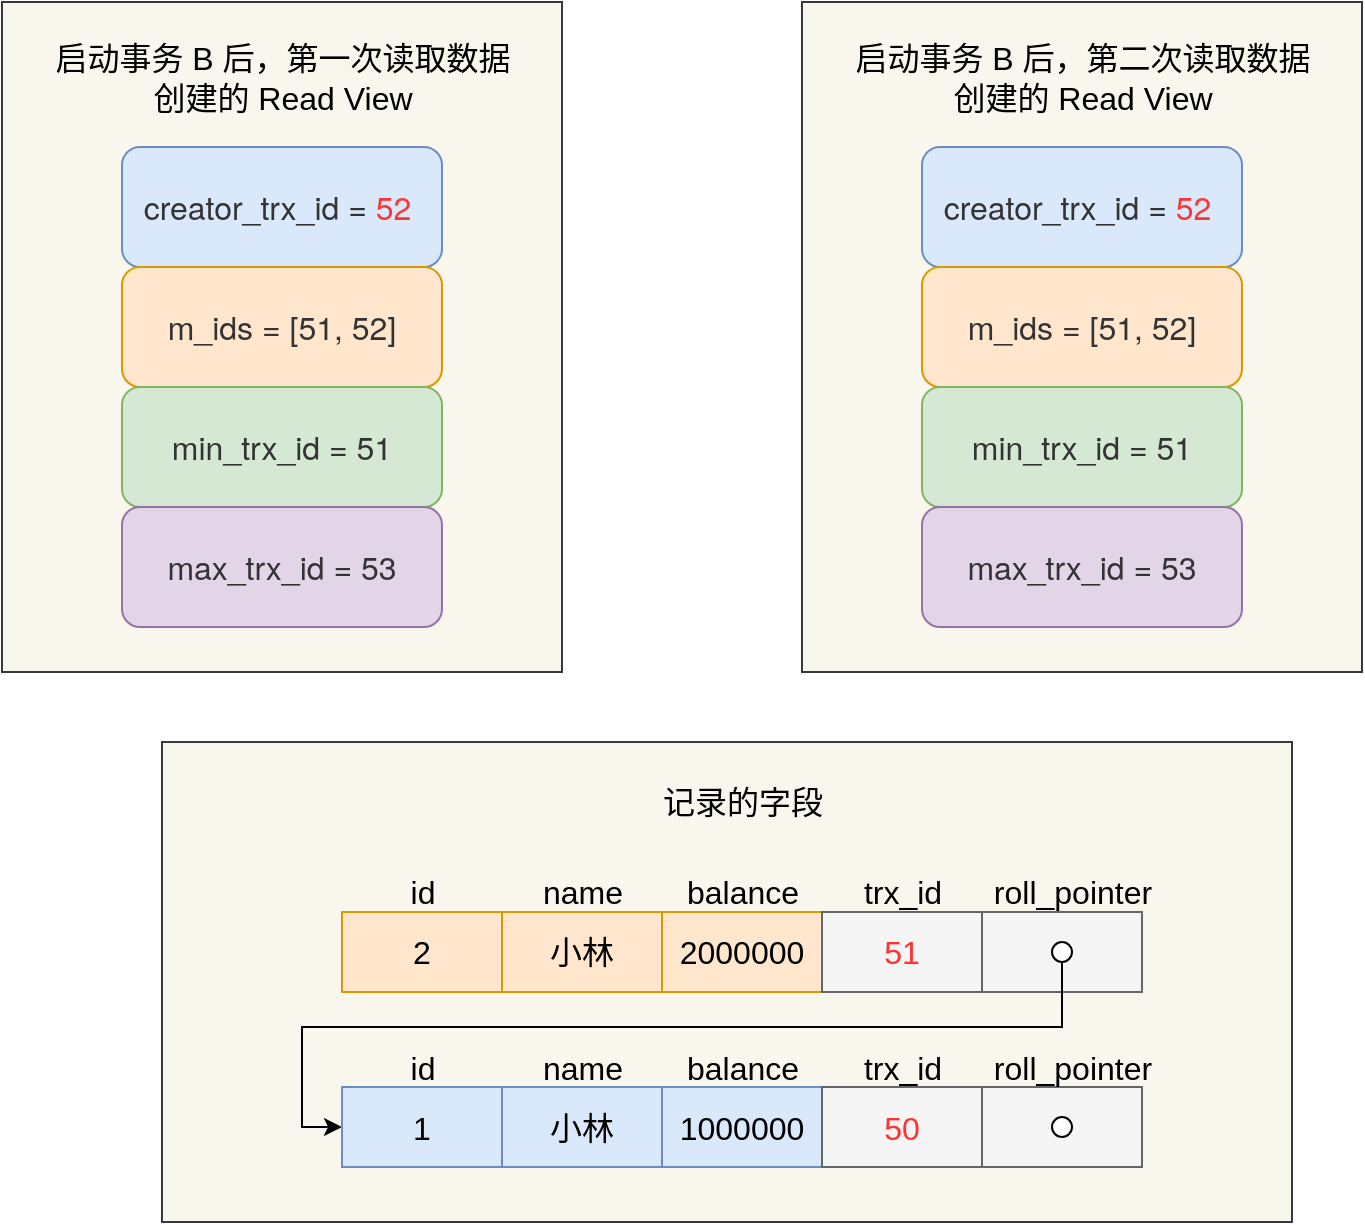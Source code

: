 <mxfile version="17.2.4" type="github">
  <diagram id="3BkN5hxcxzZdxQTNozDG" name="Page-1">
    <mxGraphModel dx="929" dy="474" grid="1" gridSize="10" guides="1" tooltips="1" connect="1" arrows="1" fold="1" page="1" pageScale="1" pageWidth="827" pageHeight="1169" math="0" shadow="0">
      <root>
        <mxCell id="0" />
        <mxCell id="1" parent="0" />
        <mxCell id="FLKgtXNhYqOgUsWKws1f-1" value="" style="rounded=0;whiteSpace=wrap;html=1;fontSize=16;fillColor=#f9f7ed;strokeColor=#36393d;" vertex="1" parent="1">
          <mxGeometry x="140" y="370" width="565" height="240" as="geometry" />
        </mxCell>
        <mxCell id="FLKgtXNhYqOgUsWKws1f-2" value="" style="rounded=0;whiteSpace=wrap;html=1;fontSize=16;fillColor=#f9f7ed;strokeColor=#36393d;" vertex="1" parent="1">
          <mxGeometry x="60" width="280" height="335" as="geometry" />
        </mxCell>
        <mxCell id="FLKgtXNhYqOgUsWKws1f-8" value="&lt;span style=&quot;color: rgb(51 , 51 , 51) ; font-family: &amp;#34;helvetica neue&amp;#34; , &amp;#34;helvetica&amp;#34; , &amp;#34;arial&amp;#34; , sans-serif ; font-size: 16px ; text-align: left&quot;&gt;creator_trx_&lt;/span&gt;&lt;span style=&quot;color: rgb(51 , 51 , 51) ; font-family: &amp;#34;helvetica neue&amp;#34; , &amp;#34;helvetica&amp;#34; , &amp;#34;arial&amp;#34; , sans-serif ; font-size: 16px ; text-align: left&quot;&gt;id = &lt;/span&gt;&lt;span style=&quot;font-family: &amp;#34;helvetica neue&amp;#34; , &amp;#34;helvetica&amp;#34; , &amp;#34;arial&amp;#34; , sans-serif ; font-size: 16px ; text-align: left&quot;&gt;&lt;font color=&quot;#ff3333&quot;&gt;52&lt;/font&gt;&lt;/span&gt;&lt;span style=&quot;color: rgb(51 , 51 , 51) ; font-family: &amp;#34;helvetica neue&amp;#34; , &amp;#34;helvetica&amp;#34; , &amp;#34;arial&amp;#34; , sans-serif ; font-size: 16px ; text-align: left&quot;&gt;&amp;nbsp;&lt;/span&gt;" style="rounded=1;whiteSpace=wrap;html=1;fontSize=16;fillColor=#dae8fc;strokeColor=#6c8ebf;labelBackgroundColor=none;" vertex="1" parent="1">
          <mxGeometry x="120" y="72.5" width="160" height="60" as="geometry" />
        </mxCell>
        <mxCell id="FLKgtXNhYqOgUsWKws1f-9" value="&lt;span style=&quot;color: rgb(51 , 51 , 51) ; font-family: &amp;quot;helvetica neue&amp;quot; , &amp;quot;helvetica&amp;quot; , &amp;quot;arial&amp;quot; , sans-serif ; font-size: 16px ; text-align: left&quot;&gt;m_&lt;/span&gt;&lt;span style=&quot;color: rgb(51 , 51 , 51) ; font-family: &amp;quot;helvetica neue&amp;quot; , &amp;quot;helvetica&amp;quot; , &amp;quot;arial&amp;quot; , sans-serif ; font-size: 16px ; text-align: left&quot;&gt;id&lt;/span&gt;&lt;span style=&quot;color: rgb(51 , 51 , 51) ; font-family: &amp;quot;helvetica neue&amp;quot; , &amp;quot;helvetica&amp;quot; , &amp;quot;arial&amp;quot; , sans-serif ; font-size: 16px ; text-align: left&quot;&gt;s = [51, 52]&lt;br style=&quot;font-size: 16px;&quot;&gt;&lt;/span&gt;" style="rounded=1;whiteSpace=wrap;html=1;fontSize=16;fillColor=#ffe6cc;strokeColor=#d79b00;labelBackgroundColor=none;" vertex="1" parent="1">
          <mxGeometry x="120" y="132.5" width="160" height="60" as="geometry" />
        </mxCell>
        <mxCell id="FLKgtXNhYqOgUsWKws1f-10" value="&lt;span style=&quot;color: rgb(51 , 51 , 51) ; font-family: &amp;quot;helvetica neue&amp;quot; , &amp;quot;helvetica&amp;quot; , &amp;quot;arial&amp;quot; , sans-serif ; font-size: 16px ; text-align: left&quot;&gt;min_trx_&lt;/span&gt;&lt;span style=&quot;color: rgb(51 , 51 , 51) ; font-family: &amp;quot;helvetica neue&amp;quot; , &amp;quot;helvetica&amp;quot; , &amp;quot;arial&amp;quot; , sans-serif ; font-size: 16px ; text-align: left&quot;&gt;id = 51&lt;/span&gt;" style="rounded=1;whiteSpace=wrap;html=1;fontSize=16;fillColor=#d5e8d4;strokeColor=#82b366;labelBackgroundColor=none;" vertex="1" parent="1">
          <mxGeometry x="120" y="192.5" width="160" height="60" as="geometry" />
        </mxCell>
        <mxCell id="FLKgtXNhYqOgUsWKws1f-11" value="&lt;span style=&quot;color: rgb(51 , 51 , 51) ; font-family: &amp;quot;helvetica neue&amp;quot; , &amp;quot;helvetica&amp;quot; , &amp;quot;arial&amp;quot; , sans-serif ; font-size: 16px ; text-align: left&quot;&gt;max_trx_&lt;/span&gt;&lt;span style=&quot;color: rgb(51 , 51 , 51) ; font-family: &amp;quot;helvetica neue&amp;quot; , &amp;quot;helvetica&amp;quot; , &amp;quot;arial&amp;quot; , sans-serif ; font-size: 16px ; text-align: left&quot;&gt;id = 53&lt;/span&gt;" style="rounded=1;whiteSpace=wrap;html=1;fontSize=16;fillColor=#e1d5e7;strokeColor=#9673a6;labelBackgroundColor=none;" vertex="1" parent="1">
          <mxGeometry x="120" y="252.5" width="160" height="60" as="geometry" />
        </mxCell>
        <mxCell id="FLKgtXNhYqOgUsWKws1f-13" value="启动事务 B 后，第一次读取数据&lt;br&gt;创建的 Read View" style="text;html=1;align=center;verticalAlign=middle;resizable=0;points=[];autosize=1;strokeColor=none;fontSize=16;" vertex="1" parent="1">
          <mxGeometry x="80" y="17.5" width="240" height="40" as="geometry" />
        </mxCell>
        <mxCell id="FLKgtXNhYqOgUsWKws1f-14" value="2" style="rounded=0;whiteSpace=wrap;html=1;fontSize=16;fillColor=#ffe6cc;strokeColor=#d79b00;" vertex="1" parent="1">
          <mxGeometry x="230" y="455" width="80" height="40" as="geometry" />
        </mxCell>
        <mxCell id="FLKgtXNhYqOgUsWKws1f-15" value="小林" style="rounded=0;whiteSpace=wrap;html=1;fontSize=16;fillColor=#ffe6cc;strokeColor=#d79b00;" vertex="1" parent="1">
          <mxGeometry x="310" y="455" width="80" height="40" as="geometry" />
        </mxCell>
        <mxCell id="FLKgtXNhYqOgUsWKws1f-16" value="2000000" style="rounded=0;whiteSpace=wrap;html=1;fontSize=16;fillColor=#ffe6cc;strokeColor=#d79b00;" vertex="1" parent="1">
          <mxGeometry x="390" y="455" width="80" height="40" as="geometry" />
        </mxCell>
        <mxCell id="FLKgtXNhYqOgUsWKws1f-17" value="&lt;font color=&quot;#ff3333&quot;&gt;51&lt;/font&gt;" style="rounded=0;whiteSpace=wrap;html=1;fontSize=16;fillColor=#f5f5f5;strokeColor=#666666;fontColor=#333333;" vertex="1" parent="1">
          <mxGeometry x="470" y="455" width="80" height="40" as="geometry" />
        </mxCell>
        <mxCell id="FLKgtXNhYqOgUsWKws1f-18" value="" style="rounded=0;whiteSpace=wrap;html=1;fontSize=16;fillColor=#f5f5f5;strokeColor=#666666;fontColor=#333333;" vertex="1" parent="1">
          <mxGeometry x="550" y="455" width="80" height="40" as="geometry" />
        </mxCell>
        <mxCell id="FLKgtXNhYqOgUsWKws1f-19" value="id" style="text;html=1;align=center;verticalAlign=middle;resizable=0;points=[];autosize=1;strokeColor=none;fontSize=16;" vertex="1" parent="1">
          <mxGeometry x="255" y="435" width="30" height="20" as="geometry" />
        </mxCell>
        <mxCell id="FLKgtXNhYqOgUsWKws1f-20" value="name" style="text;html=1;align=center;verticalAlign=middle;resizable=0;points=[];autosize=1;strokeColor=none;fontSize=16;" vertex="1" parent="1">
          <mxGeometry x="320" y="435" width="60" height="20" as="geometry" />
        </mxCell>
        <mxCell id="FLKgtXNhYqOgUsWKws1f-21" value="balance" style="text;html=1;align=center;verticalAlign=middle;resizable=0;points=[];autosize=1;strokeColor=none;fontSize=16;" vertex="1" parent="1">
          <mxGeometry x="395" y="435" width="70" height="20" as="geometry" />
        </mxCell>
        <mxCell id="FLKgtXNhYqOgUsWKws1f-22" value="trx_id" style="text;html=1;align=center;verticalAlign=middle;resizable=0;points=[];autosize=1;strokeColor=none;fontSize=16;" vertex="1" parent="1">
          <mxGeometry x="485" y="435" width="50" height="20" as="geometry" />
        </mxCell>
        <mxCell id="FLKgtXNhYqOgUsWKws1f-23" value="roll_pointer" style="text;html=1;align=center;verticalAlign=middle;resizable=0;points=[];autosize=1;strokeColor=none;fontSize=16;" vertex="1" parent="1">
          <mxGeometry x="550" y="435" width="90" height="20" as="geometry" />
        </mxCell>
        <mxCell id="FLKgtXNhYqOgUsWKws1f-24" style="edgeStyle=orthogonalEdgeStyle;rounded=0;orthogonalLoop=1;jettySize=auto;html=1;entryX=0;entryY=0.5;entryDx=0;entryDy=0;" edge="1" parent="1" source="FLKgtXNhYqOgUsWKws1f-25" target="FLKgtXNhYqOgUsWKws1f-27">
          <mxGeometry relative="1" as="geometry">
            <Array as="points">
              <mxPoint x="590" y="512.5" />
              <mxPoint x="210" y="512.5" />
              <mxPoint x="210" y="562.5" />
            </Array>
          </mxGeometry>
        </mxCell>
        <mxCell id="FLKgtXNhYqOgUsWKws1f-25" value="" style="ellipse;whiteSpace=wrap;html=1;aspect=fixed;fontSize=16;" vertex="1" parent="1">
          <mxGeometry x="585" y="470" width="10" height="10" as="geometry" />
        </mxCell>
        <mxCell id="FLKgtXNhYqOgUsWKws1f-26" value="记录的字段" style="text;html=1;align=center;verticalAlign=middle;resizable=0;points=[];autosize=1;strokeColor=none;fontSize=16;" vertex="1" parent="1">
          <mxGeometry x="380" y="390" width="100" height="20" as="geometry" />
        </mxCell>
        <mxCell id="FLKgtXNhYqOgUsWKws1f-27" value="1" style="rounded=0;whiteSpace=wrap;html=1;fontSize=16;fillColor=#dae8fc;strokeColor=#6c8ebf;" vertex="1" parent="1">
          <mxGeometry x="230" y="542.5" width="80" height="40" as="geometry" />
        </mxCell>
        <mxCell id="FLKgtXNhYqOgUsWKws1f-28" value="小林" style="rounded=0;whiteSpace=wrap;html=1;fontSize=16;fillColor=#dae8fc;strokeColor=#6c8ebf;" vertex="1" parent="1">
          <mxGeometry x="310" y="542.5" width="80" height="40" as="geometry" />
        </mxCell>
        <mxCell id="FLKgtXNhYqOgUsWKws1f-29" value="1000000" style="rounded=0;whiteSpace=wrap;html=1;fontSize=16;fillColor=#dae8fc;strokeColor=#6c8ebf;" vertex="1" parent="1">
          <mxGeometry x="390" y="542.5" width="80" height="40" as="geometry" />
        </mxCell>
        <mxCell id="FLKgtXNhYqOgUsWKws1f-30" value="&lt;font color=&quot;#ff3333&quot;&gt;50&lt;/font&gt;" style="rounded=0;whiteSpace=wrap;html=1;fontSize=16;fillColor=#f5f5f5;strokeColor=#666666;fontColor=#333333;" vertex="1" parent="1">
          <mxGeometry x="470" y="542.5" width="80" height="40" as="geometry" />
        </mxCell>
        <mxCell id="FLKgtXNhYqOgUsWKws1f-31" value="" style="rounded=0;whiteSpace=wrap;html=1;fontSize=16;fillColor=#f5f5f5;strokeColor=#666666;fontColor=#333333;" vertex="1" parent="1">
          <mxGeometry x="550" y="542.5" width="80" height="40" as="geometry" />
        </mxCell>
        <mxCell id="FLKgtXNhYqOgUsWKws1f-32" value="id" style="text;html=1;align=center;verticalAlign=middle;resizable=0;points=[];autosize=1;strokeColor=none;fontSize=16;" vertex="1" parent="1">
          <mxGeometry x="255" y="522.5" width="30" height="20" as="geometry" />
        </mxCell>
        <mxCell id="FLKgtXNhYqOgUsWKws1f-33" value="name" style="text;html=1;align=center;verticalAlign=middle;resizable=0;points=[];autosize=1;strokeColor=none;fontSize=16;" vertex="1" parent="1">
          <mxGeometry x="320" y="522.5" width="60" height="20" as="geometry" />
        </mxCell>
        <mxCell id="FLKgtXNhYqOgUsWKws1f-34" value="balance" style="text;html=1;align=center;verticalAlign=middle;resizable=0;points=[];autosize=1;strokeColor=none;fontSize=16;" vertex="1" parent="1">
          <mxGeometry x="395" y="522.5" width="70" height="20" as="geometry" />
        </mxCell>
        <mxCell id="FLKgtXNhYqOgUsWKws1f-35" value="trx_id" style="text;html=1;align=center;verticalAlign=middle;resizable=0;points=[];autosize=1;strokeColor=none;fontSize=16;" vertex="1" parent="1">
          <mxGeometry x="485" y="522.5" width="50" height="20" as="geometry" />
        </mxCell>
        <mxCell id="FLKgtXNhYqOgUsWKws1f-36" value="roll_pointer" style="text;html=1;align=center;verticalAlign=middle;resizable=0;points=[];autosize=1;strokeColor=none;fontSize=16;" vertex="1" parent="1">
          <mxGeometry x="550" y="522.5" width="90" height="20" as="geometry" />
        </mxCell>
        <mxCell id="FLKgtXNhYqOgUsWKws1f-37" value="" style="ellipse;whiteSpace=wrap;html=1;aspect=fixed;fontSize=16;" vertex="1" parent="1">
          <mxGeometry x="585" y="557.5" width="10" height="10" as="geometry" />
        </mxCell>
        <mxCell id="FLKgtXNhYqOgUsWKws1f-38" value="" style="rounded=0;whiteSpace=wrap;html=1;fontSize=16;fillColor=#f9f7ed;strokeColor=#36393d;" vertex="1" parent="1">
          <mxGeometry x="460" width="280" height="335" as="geometry" />
        </mxCell>
        <mxCell id="FLKgtXNhYqOgUsWKws1f-39" value="&lt;span style=&quot;color: rgb(51 , 51 , 51) ; font-family: &amp;#34;helvetica neue&amp;#34; , &amp;#34;helvetica&amp;#34; , &amp;#34;arial&amp;#34; , sans-serif ; font-size: 16px ; text-align: left&quot;&gt;creator_trx_&lt;/span&gt;&lt;span style=&quot;color: rgb(51 , 51 , 51) ; font-family: &amp;#34;helvetica neue&amp;#34; , &amp;#34;helvetica&amp;#34; , &amp;#34;arial&amp;#34; , sans-serif ; font-size: 16px ; text-align: left&quot;&gt;id = &lt;/span&gt;&lt;span style=&quot;font-family: &amp;#34;helvetica neue&amp;#34; , &amp;#34;helvetica&amp;#34; , &amp;#34;arial&amp;#34; , sans-serif ; font-size: 16px ; text-align: left&quot;&gt;&lt;font color=&quot;#ff3333&quot;&gt;52&lt;/font&gt;&lt;/span&gt;&lt;span style=&quot;color: rgb(51 , 51 , 51) ; font-family: &amp;#34;helvetica neue&amp;#34; , &amp;#34;helvetica&amp;#34; , &amp;#34;arial&amp;#34; , sans-serif ; font-size: 16px ; text-align: left&quot;&gt;&amp;nbsp;&lt;/span&gt;" style="rounded=1;whiteSpace=wrap;html=1;fontSize=16;fillColor=#dae8fc;strokeColor=#6c8ebf;labelBackgroundColor=none;" vertex="1" parent="1">
          <mxGeometry x="520" y="72.5" width="160" height="60" as="geometry" />
        </mxCell>
        <mxCell id="FLKgtXNhYqOgUsWKws1f-40" value="&lt;span style=&quot;color: rgb(51 , 51 , 51) ; font-family: &amp;quot;helvetica neue&amp;quot; , &amp;quot;helvetica&amp;quot; , &amp;quot;arial&amp;quot; , sans-serif ; font-size: 16px ; text-align: left&quot;&gt;m_&lt;/span&gt;&lt;span style=&quot;color: rgb(51 , 51 , 51) ; font-family: &amp;quot;helvetica neue&amp;quot; , &amp;quot;helvetica&amp;quot; , &amp;quot;arial&amp;quot; , sans-serif ; font-size: 16px ; text-align: left&quot;&gt;id&lt;/span&gt;&lt;span style=&quot;color: rgb(51 , 51 , 51) ; font-family: &amp;quot;helvetica neue&amp;quot; , &amp;quot;helvetica&amp;quot; , &amp;quot;arial&amp;quot; , sans-serif ; font-size: 16px ; text-align: left&quot;&gt;s = [51, 52]&lt;br style=&quot;font-size: 16px;&quot;&gt;&lt;/span&gt;" style="rounded=1;whiteSpace=wrap;html=1;fontSize=16;fillColor=#ffe6cc;strokeColor=#d79b00;labelBackgroundColor=none;" vertex="1" parent="1">
          <mxGeometry x="520" y="132.5" width="160" height="60" as="geometry" />
        </mxCell>
        <mxCell id="FLKgtXNhYqOgUsWKws1f-41" value="&lt;span style=&quot;color: rgb(51 , 51 , 51) ; font-family: &amp;quot;helvetica neue&amp;quot; , &amp;quot;helvetica&amp;quot; , &amp;quot;arial&amp;quot; , sans-serif ; font-size: 16px ; text-align: left&quot;&gt;min_trx_&lt;/span&gt;&lt;span style=&quot;color: rgb(51 , 51 , 51) ; font-family: &amp;quot;helvetica neue&amp;quot; , &amp;quot;helvetica&amp;quot; , &amp;quot;arial&amp;quot; , sans-serif ; font-size: 16px ; text-align: left&quot;&gt;id = 51&lt;/span&gt;" style="rounded=1;whiteSpace=wrap;html=1;fontSize=16;fillColor=#d5e8d4;strokeColor=#82b366;labelBackgroundColor=none;" vertex="1" parent="1">
          <mxGeometry x="520" y="192.5" width="160" height="60" as="geometry" />
        </mxCell>
        <mxCell id="FLKgtXNhYqOgUsWKws1f-42" value="&lt;span style=&quot;color: rgb(51 , 51 , 51) ; font-family: &amp;quot;helvetica neue&amp;quot; , &amp;quot;helvetica&amp;quot; , &amp;quot;arial&amp;quot; , sans-serif ; font-size: 16px ; text-align: left&quot;&gt;max_trx_&lt;/span&gt;&lt;span style=&quot;color: rgb(51 , 51 , 51) ; font-family: &amp;quot;helvetica neue&amp;quot; , &amp;quot;helvetica&amp;quot; , &amp;quot;arial&amp;quot; , sans-serif ; font-size: 16px ; text-align: left&quot;&gt;id = 53&lt;/span&gt;" style="rounded=1;whiteSpace=wrap;html=1;fontSize=16;fillColor=#e1d5e7;strokeColor=#9673a6;labelBackgroundColor=none;" vertex="1" parent="1">
          <mxGeometry x="520" y="252.5" width="160" height="60" as="geometry" />
        </mxCell>
        <mxCell id="FLKgtXNhYqOgUsWKws1f-43" value="启动事务 B 后，第二次读取数据&lt;br&gt;创建的 Read View" style="text;html=1;align=center;verticalAlign=middle;resizable=0;points=[];autosize=1;strokeColor=none;fontSize=16;" vertex="1" parent="1">
          <mxGeometry x="480" y="17.5" width="240" height="40" as="geometry" />
        </mxCell>
      </root>
    </mxGraphModel>
  </diagram>
</mxfile>
